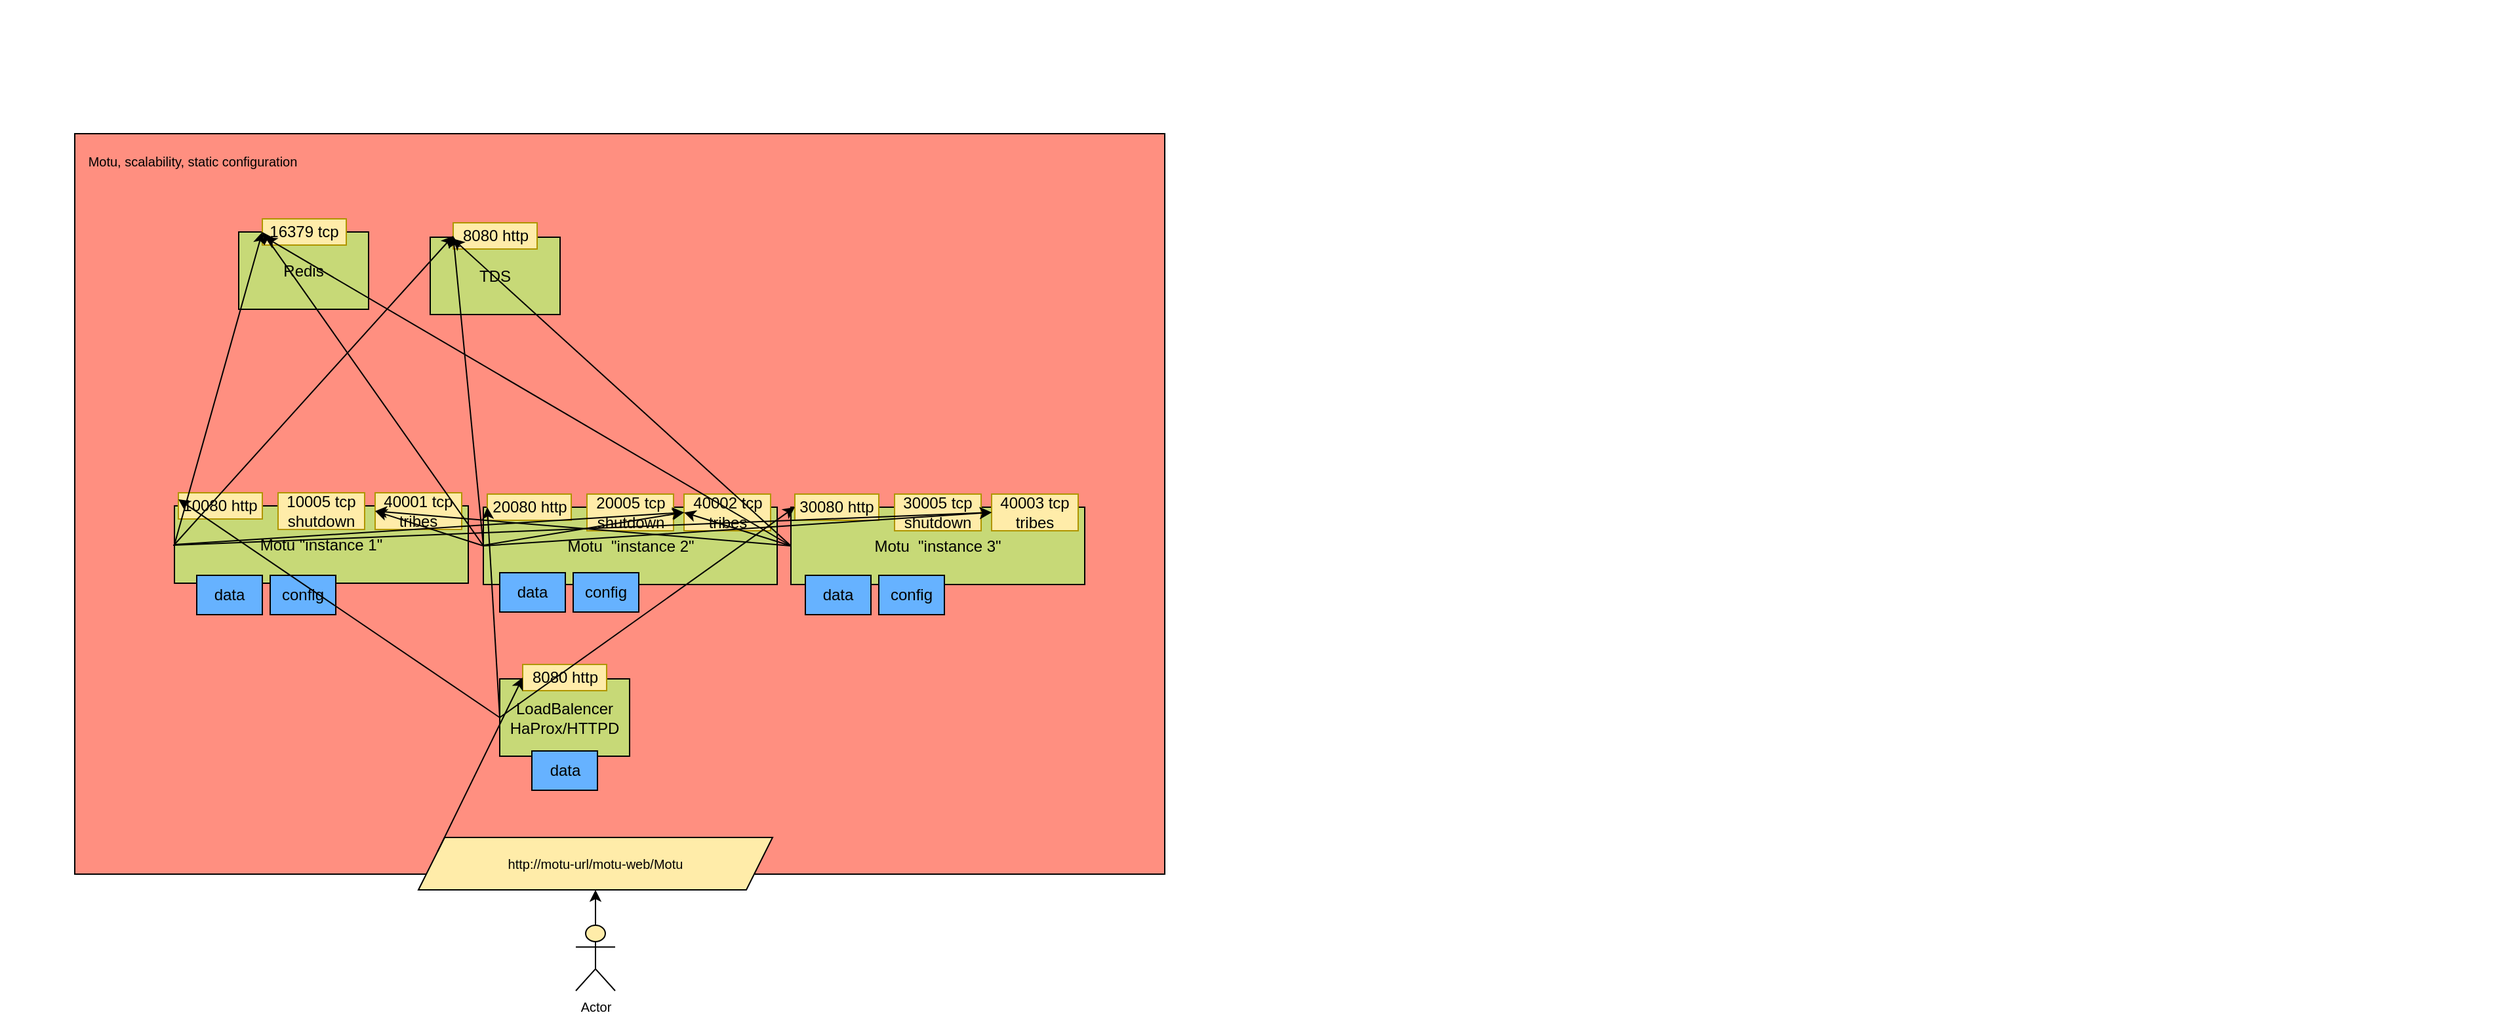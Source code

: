 <mxfile version="14.2.8" type="device"><diagram id="h1w43cJ6W_0IlYwbopTh" name="Page-1"><mxGraphModel dx="2354" dy="614" grid="0" gridSize="10" guides="1" tooltips="1" connect="1" arrows="1" fold="1" page="1" pageScale="1" pageWidth="1169" pageHeight="827" math="0" shadow="0"><root><mxCell id="0"/><mxCell id="1" parent="0"/><mxCell id="SrN_bmuV1HmOi0C1vv4o-92" value="" style="group" parent="1" vertex="1" connectable="0"><mxGeometry x="-29" y="110" width="1905" height="740" as="geometry"/></mxCell><mxCell id="-tFTaYpias6357UKzNlY-161" value="" style="rounded=0;whiteSpace=wrap;html=1;fillColor=#FF8F80;" vertex="1" parent="SrN_bmuV1HmOi0C1vv4o-92"><mxGeometry x="57" y="102" width="831" height="565" as="geometry"/></mxCell><mxCell id="ItCPhyKMnecWdkR7qWM3-53" value="" style="group" parent="SrN_bmuV1HmOi0C1vv4o-92" vertex="1" connectable="0"><mxGeometry x="470" y="120" width="976" height="592" as="geometry"/></mxCell><mxCell id="-tFTaYpias6357UKzNlY-10" value="Motu&amp;nbsp;&amp;nbsp;&quot;instance 2&quot;" style="rounded=0;whiteSpace=wrap;html=1;fillColor=#C7D977;" vertex="1" parent="ItCPhyKMnecWdkR7qWM3-53"><mxGeometry x="-101.5" y="267" width="224" height="59" as="geometry"/></mxCell><mxCell id="-tFTaYpias6357UKzNlY-11" value="20080 http" style="rounded=0;whiteSpace=wrap;html=1;strokeColor=#B09500;fillColor=#FFECA9;" vertex="1" parent="ItCPhyKMnecWdkR7qWM3-53"><mxGeometry x="-98.5" y="257" width="64" height="20" as="geometry"/></mxCell><mxCell id="-tFTaYpias6357UKzNlY-12" value="20005 tcp&lt;br&gt;shutdown" style="rounded=0;whiteSpace=wrap;html=1;strokeColor=#B09500;fillColor=#FFECA9;" vertex="1" parent="ItCPhyKMnecWdkR7qWM3-53"><mxGeometry x="-22.5" y="257" width="66" height="28" as="geometry"/></mxCell><mxCell id="-tFTaYpias6357UKzNlY-13" value="40002 tcp&lt;br&gt;tribes" style="rounded=0;whiteSpace=wrap;html=1;strokeColor=#B09500;fillColor=#FFECA9;" vertex="1" parent="ItCPhyKMnecWdkR7qWM3-53"><mxGeometry x="51.5" y="257" width="66" height="28" as="geometry"/></mxCell><mxCell id="-tFTaYpias6357UKzNlY-14" value="Motu&amp;nbsp;&amp;nbsp;&quot;instance 3&quot;" style="rounded=0;whiteSpace=wrap;html=1;fillColor=#C7D977;" vertex="1" parent="ItCPhyKMnecWdkR7qWM3-53"><mxGeometry x="133" y="267" width="224" height="59" as="geometry"/></mxCell><mxCell id="-tFTaYpias6357UKzNlY-15" value="30080 http" style="rounded=0;whiteSpace=wrap;html=1;strokeColor=#B09500;fillColor=#FFECA9;" vertex="1" parent="ItCPhyKMnecWdkR7qWM3-53"><mxGeometry x="136" y="257" width="64" height="20" as="geometry"/></mxCell><mxCell id="-tFTaYpias6357UKzNlY-16" value="30005 tcp&lt;br&gt;shutdown" style="rounded=0;whiteSpace=wrap;html=1;strokeColor=#B09500;fillColor=#FFECA9;" vertex="1" parent="ItCPhyKMnecWdkR7qWM3-53"><mxGeometry x="212" y="257" width="66" height="28" as="geometry"/></mxCell><mxCell id="-tFTaYpias6357UKzNlY-17" value="40003 tcp&lt;br&gt;tribes" style="rounded=0;whiteSpace=wrap;html=1;strokeColor=#B09500;fillColor=#FFECA9;" vertex="1" parent="ItCPhyKMnecWdkR7qWM3-53"><mxGeometry x="286" y="257" width="66" height="28" as="geometry"/></mxCell><mxCell id="-tFTaYpias6357UKzNlY-147" value="" style="endArrow=classic;html=1;exitX=0;exitY=0.5;exitDx=0;exitDy=0;entryX=0;entryY=0.5;entryDx=0;entryDy=0;" edge="1" parent="ItCPhyKMnecWdkR7qWM3-53" source="-tFTaYpias6357UKzNlY-14" target="-tFTaYpias6357UKzNlY-13"><mxGeometry width="50" height="50" relative="1" as="geometry"><mxPoint x="-91.5" y="306.5" as="sourcePoint"/><mxPoint x="-174" y="280" as="targetPoint"/></mxGeometry></mxCell><mxCell id="-tFTaYpias6357UKzNlY-151" value="" style="endArrow=classic;html=1;exitX=0;exitY=0.5;exitDx=0;exitDy=0;entryX=0;entryY=0.5;entryDx=0;entryDy=0;" edge="1" parent="ItCPhyKMnecWdkR7qWM3-53" source="-tFTaYpias6357UKzNlY-10" target="-tFTaYpias6357UKzNlY-17"><mxGeometry width="50" height="50" relative="1" as="geometry"><mxPoint x="-86" y="329" as="sourcePoint"/><mxPoint x="-36" y="279" as="targetPoint"/></mxGeometry></mxCell><mxCell id="-tFTaYpias6357UKzNlY-155" value="data" style="rounded=0;whiteSpace=wrap;html=1;fillColor=#66B2FF;" vertex="1" parent="ItCPhyKMnecWdkR7qWM3-53"><mxGeometry x="144" y="319" width="50" height="30" as="geometry"/></mxCell><mxCell id="-tFTaYpias6357UKzNlY-156" value="config" style="rounded=0;whiteSpace=wrap;html=1;fillColor=#66B2FF;" vertex="1" parent="ItCPhyKMnecWdkR7qWM3-53"><mxGeometry x="200" y="319" width="50" height="30" as="geometry"/></mxCell><UserObject label="http://motu-url/motu-web/Motu" link="eshape.private-k8s.qt.cls.fr/" id="SrN_bmuV1HmOi0C1vv4o-18"><mxCell style="shape=parallelogram;perimeter=parallelogramPerimeter;whiteSpace=wrap;html=1;fixedSize=1;strokeColor=#000000;fillColor=#FFECA9;fontSize=10;fontColor=#000000;" parent="SrN_bmuV1HmOi0C1vv4o-92" vertex="1"><mxGeometry x="319" y="639" width="270" height="40" as="geometry"/></mxCell></UserObject><mxCell id="SrN_bmuV1HmOi0C1vv4o-91" value="Motu, scalability, static configuration" style="text;html=1;strokeColor=none;fillColor=none;align=center;verticalAlign=middle;whiteSpace=wrap;rounded=0;fontSize=10;fontColor=#000000;" parent="SrN_bmuV1HmOi0C1vv4o-92" vertex="1"><mxGeometry x="62" y="112.5" width="170" height="20" as="geometry"/></mxCell><mxCell id="SrN_bmuV1HmOi0C1vv4o-40" value="" style="group" parent="SrN_bmuV1HmOi0C1vv4o-92" vertex="1" connectable="0"><mxGeometry x="109" y="356" width="280" height="130" as="geometry"/></mxCell><mxCell id="SrN_bmuV1HmOi0C1vv4o-43" value="Motu &quot;instance 1&quot;" style="rounded=0;whiteSpace=wrap;html=1;fillColor=#C7D977;" parent="SrN_bmuV1HmOi0C1vv4o-40" vertex="1"><mxGeometry x="24" y="30" width="224" height="59" as="geometry"/></mxCell><mxCell id="SrN_bmuV1HmOi0C1vv4o-79" value="10080 http" style="rounded=0;whiteSpace=wrap;html=1;strokeColor=#B09500;fillColor=#FFECA9;" parent="SrN_bmuV1HmOi0C1vv4o-40" vertex="1"><mxGeometry x="27" y="20" width="64" height="20" as="geometry"/></mxCell><mxCell id="-tFTaYpias6357UKzNlY-1" value="10005 tcp&lt;br&gt;shutdown" style="rounded=0;whiteSpace=wrap;html=1;strokeColor=#B09500;fillColor=#FFECA9;" vertex="1" parent="SrN_bmuV1HmOi0C1vv4o-40"><mxGeometry x="103" y="20" width="66" height="28" as="geometry"/></mxCell><mxCell id="-tFTaYpias6357UKzNlY-4" value="40001 tcp&lt;br&gt;tribes" style="rounded=0;whiteSpace=wrap;html=1;strokeColor=#B09500;fillColor=#FFECA9;" vertex="1" parent="SrN_bmuV1HmOi0C1vv4o-40"><mxGeometry x="177" y="20" width="66" height="28" as="geometry"/></mxCell><mxCell id="ItCPhyKMnecWdkR7qWM3-58" value="data" style="rounded=0;whiteSpace=wrap;html=1;fillColor=#66B2FF;" parent="SrN_bmuV1HmOi0C1vv4o-40" vertex="1"><mxGeometry x="41" y="83" width="50" height="30" as="geometry"/></mxCell><mxCell id="-tFTaYpias6357UKzNlY-74" value="config" style="rounded=0;whiteSpace=wrap;html=1;fillColor=#66B2FF;" vertex="1" parent="SrN_bmuV1HmOi0C1vv4o-40"><mxGeometry x="97" y="83" width="50" height="30" as="geometry"/></mxCell><mxCell id="-tFTaYpias6357UKzNlY-75" value="Redis" style="rounded=0;whiteSpace=wrap;html=1;fillColor=#C7D977;" vertex="1" parent="SrN_bmuV1HmOi0C1vv4o-92"><mxGeometry x="182" y="177" width="99" height="59" as="geometry"/></mxCell><mxCell id="-tFTaYpias6357UKzNlY-76" value="16379 tcp" style="rounded=0;whiteSpace=wrap;html=1;strokeColor=#B09500;fillColor=#FFECA9;" vertex="1" parent="SrN_bmuV1HmOi0C1vv4o-92"><mxGeometry x="200" y="167" width="64" height="20" as="geometry"/></mxCell><mxCell id="-tFTaYpias6357UKzNlY-78" value="TDS" style="rounded=0;whiteSpace=wrap;html=1;fillColor=#C7D977;" vertex="1" parent="SrN_bmuV1HmOi0C1vv4o-92"><mxGeometry x="328" y="181" width="99" height="59" as="geometry"/></mxCell><mxCell id="-tFTaYpias6357UKzNlY-79" value="8080 http" style="rounded=0;whiteSpace=wrap;html=1;strokeColor=#B09500;fillColor=#FFECA9;" vertex="1" parent="SrN_bmuV1HmOi0C1vv4o-92"><mxGeometry x="345.5" y="170" width="64" height="20" as="geometry"/></mxCell><mxCell id="-tFTaYpias6357UKzNlY-80" value="LoadBalencer&lt;br&gt;HaProx/HTTPD" style="rounded=0;whiteSpace=wrap;html=1;fillColor=#C7D977;" vertex="1" parent="SrN_bmuV1HmOi0C1vv4o-92"><mxGeometry x="381" y="518" width="99" height="59" as="geometry"/></mxCell><mxCell id="-tFTaYpias6357UKzNlY-81" value="8080 http" style="rounded=0;whiteSpace=wrap;html=1;strokeColor=#B09500;fillColor=#FFECA9;" vertex="1" parent="SrN_bmuV1HmOi0C1vv4o-92"><mxGeometry x="398.5" y="507" width="64" height="20" as="geometry"/></mxCell><mxCell id="-tFTaYpias6357UKzNlY-82" value="" style="endArrow=classic;html=1;entryX=0;entryY=0.25;entryDx=0;entryDy=0;exitX=0;exitY=0.5;exitDx=0;exitDy=0;" edge="1" parent="SrN_bmuV1HmOi0C1vv4o-92" source="-tFTaYpias6357UKzNlY-80" target="SrN_bmuV1HmOi0C1vv4o-79"><mxGeometry width="50" height="50" relative="1" as="geometry"><mxPoint x="599" y="522" as="sourcePoint"/><mxPoint x="649" y="472" as="targetPoint"/></mxGeometry></mxCell><mxCell id="-tFTaYpias6357UKzNlY-130" value="" style="endArrow=classic;html=1;exitX=0;exitY=0.5;exitDx=0;exitDy=0;entryX=0;entryY=0.5;entryDx=0;entryDy=0;" edge="1" parent="SrN_bmuV1HmOi0C1vv4o-92" source="-tFTaYpias6357UKzNlY-80" target="-tFTaYpias6357UKzNlY-11"><mxGeometry width="50" height="50" relative="1" as="geometry"><mxPoint x="584" y="348" as="sourcePoint"/><mxPoint x="634" y="298" as="targetPoint"/></mxGeometry></mxCell><mxCell id="-tFTaYpias6357UKzNlY-131" value="" style="endArrow=classic;html=1;entryX=0;entryY=0.5;entryDx=0;entryDy=0;exitX=0;exitY=0.5;exitDx=0;exitDy=0;" edge="1" parent="SrN_bmuV1HmOi0C1vv4o-92" source="-tFTaYpias6357UKzNlY-80" target="-tFTaYpias6357UKzNlY-15"><mxGeometry width="50" height="50" relative="1" as="geometry"><mxPoint x="381" y="542" as="sourcePoint"/><mxPoint x="634" y="298" as="targetPoint"/></mxGeometry></mxCell><mxCell id="-tFTaYpias6357UKzNlY-132" value="" style="endArrow=classic;html=1;exitX=0;exitY=0.5;exitDx=0;exitDy=0;entryX=0;entryY=0.5;entryDx=0;entryDy=0;" edge="1" parent="SrN_bmuV1HmOi0C1vv4o-92" source="SrN_bmuV1HmOi0C1vv4o-43" target="-tFTaYpias6357UKzNlY-76"><mxGeometry width="50" height="50" relative="1" as="geometry"><mxPoint x="391" y="528" as="sourcePoint"/><mxPoint x="397.5" y="407" as="targetPoint"/></mxGeometry></mxCell><mxCell id="-tFTaYpias6357UKzNlY-133" value="" style="endArrow=classic;html=1;exitX=0;exitY=0.5;exitDx=0;exitDy=0;entryX=0;entryY=0.5;entryDx=0;entryDy=0;" edge="1" parent="SrN_bmuV1HmOi0C1vv4o-92" source="SrN_bmuV1HmOi0C1vv4o-43" target="-tFTaYpias6357UKzNlY-79"><mxGeometry width="50" height="50" relative="1" as="geometry"><mxPoint x="131" y="413.5" as="sourcePoint"/><mxPoint x="198" y="175.0" as="targetPoint"/></mxGeometry></mxCell><mxCell id="-tFTaYpias6357UKzNlY-143" style="orthogonalLoop=1;jettySize=auto;html=1;entryX=0;entryY=0.5;entryDx=0;entryDy=0;exitX=0;exitY=0.5;exitDx=0;exitDy=0;rounded=0;" edge="1" parent="SrN_bmuV1HmOi0C1vv4o-92" source="-tFTaYpias6357UKzNlY-10" target="-tFTaYpias6357UKzNlY-76"><mxGeometry relative="1" as="geometry"/></mxCell><mxCell id="-tFTaYpias6357UKzNlY-144" value="" style="endArrow=classic;html=1;exitX=0;exitY=0.5;exitDx=0;exitDy=0;entryX=0;entryY=0.5;entryDx=0;entryDy=0;" edge="1" parent="SrN_bmuV1HmOi0C1vv4o-92" source="-tFTaYpias6357UKzNlY-10" target="-tFTaYpias6357UKzNlY-79"><mxGeometry width="50" height="50" relative="1" as="geometry"><mxPoint x="509" y="413" as="sourcePoint"/><mxPoint x="559" y="363" as="targetPoint"/></mxGeometry></mxCell><mxCell id="-tFTaYpias6357UKzNlY-146" value="" style="endArrow=classic;html=1;exitX=0;exitY=0.5;exitDx=0;exitDy=0;entryX=0;entryY=0.5;entryDx=0;entryDy=0;" edge="1" parent="SrN_bmuV1HmOi0C1vv4o-92" source="-tFTaYpias6357UKzNlY-10" target="-tFTaYpias6357UKzNlY-4"><mxGeometry width="50" height="50" relative="1" as="geometry"><mxPoint x="265" y="446" as="sourcePoint"/><mxPoint x="315" y="396" as="targetPoint"/></mxGeometry></mxCell><mxCell id="-tFTaYpias6357UKzNlY-149" value="" style="endArrow=classic;html=1;exitX=0;exitY=0.5;exitDx=0;exitDy=0;entryX=0;entryY=0.5;entryDx=0;entryDy=0;" edge="1" parent="SrN_bmuV1HmOi0C1vv4o-92" source="SrN_bmuV1HmOi0C1vv4o-43" target="-tFTaYpias6357UKzNlY-13"><mxGeometry width="50" height="50" relative="1" as="geometry"><mxPoint x="378.5" y="426.5" as="sourcePoint"/><mxPoint x="296" y="400" as="targetPoint"/></mxGeometry></mxCell><mxCell id="-tFTaYpias6357UKzNlY-152" value="" style="endArrow=classic;html=1;exitX=0;exitY=0.5;exitDx=0;exitDy=0;entryX=0;entryY=0.5;entryDx=0;entryDy=0;" edge="1" parent="SrN_bmuV1HmOi0C1vv4o-92" source="-tFTaYpias6357UKzNlY-14" target="-tFTaYpias6357UKzNlY-4"><mxGeometry width="50" height="50" relative="1" as="geometry"><mxPoint x="488" y="449" as="sourcePoint"/><mxPoint x="538" y="399" as="targetPoint"/></mxGeometry></mxCell><mxCell id="-tFTaYpias6357UKzNlY-153" value="data" style="rounded=0;whiteSpace=wrap;html=1;fillColor=#66B2FF;" vertex="1" parent="SrN_bmuV1HmOi0C1vv4o-92"><mxGeometry x="381" y="437" width="50" height="30" as="geometry"/></mxCell><mxCell id="-tFTaYpias6357UKzNlY-154" value="config" style="rounded=0;whiteSpace=wrap;html=1;fillColor=#66B2FF;" vertex="1" parent="SrN_bmuV1HmOi0C1vv4o-92"><mxGeometry x="437" y="437" width="50" height="30" as="geometry"/></mxCell><mxCell id="-tFTaYpias6357UKzNlY-157" value="data" style="rounded=0;whiteSpace=wrap;html=1;fillColor=#66B2FF;" vertex="1" parent="SrN_bmuV1HmOi0C1vv4o-92"><mxGeometry x="405.5" y="573" width="50" height="30" as="geometry"/></mxCell><mxCell id="-tFTaYpias6357UKzNlY-160" style="edgeStyle=none;rounded=0;orthogonalLoop=1;jettySize=auto;html=1;exitX=0;exitY=0.25;exitDx=0;exitDy=0;entryX=0;entryY=0.5;entryDx=0;entryDy=0;" edge="1" parent="SrN_bmuV1HmOi0C1vv4o-92" source="SrN_bmuV1HmOi0C1vv4o-18" target="-tFTaYpias6357UKzNlY-81"><mxGeometry relative="1" as="geometry"/></mxCell><mxCell id="-tFTaYpias6357UKzNlY-162" style="edgeStyle=none;rounded=0;orthogonalLoop=1;jettySize=auto;html=1;exitX=1;exitY=0.5;exitDx=0;exitDy=0;" edge="1" parent="SrN_bmuV1HmOi0C1vv4o-92" source="-tFTaYpias6357UKzNlY-161" target="-tFTaYpias6357UKzNlY-161"><mxGeometry relative="1" as="geometry"/></mxCell><mxCell id="-tFTaYpias6357UKzNlY-142" value="" style="endArrow=classic;html=1;rounded=0;exitX=0;exitY=0.5;exitDx=0;exitDy=0;" edge="1" parent="1" source="-tFTaYpias6357UKzNlY-14"><mxGeometry width="50" height="50" relative="1" as="geometry"><mxPoint x="561" y="550" as="sourcePoint"/><mxPoint x="316" y="292" as="targetPoint"/></mxGeometry></mxCell><mxCell id="-tFTaYpias6357UKzNlY-145" value="" style="endArrow=classic;html=1;exitX=0;exitY=0.5;exitDx=0;exitDy=0;" edge="1" parent="1" source="-tFTaYpias6357UKzNlY-14"><mxGeometry width="50" height="50" relative="1" as="geometry"><mxPoint x="480" y="523" as="sourcePoint"/><mxPoint x="173" y="291" as="targetPoint"/></mxGeometry></mxCell><mxCell id="-tFTaYpias6357UKzNlY-148" value="" style="endArrow=classic;html=1;entryX=0;entryY=0.5;entryDx=0;entryDy=0;" edge="1" parent="1" target="-tFTaYpias6357UKzNlY-13"><mxGeometry width="50" height="50" relative="1" as="geometry"><mxPoint x="340" y="526" as="sourcePoint"/><mxPoint x="502.5" y="511" as="targetPoint"/></mxGeometry></mxCell><mxCell id="-tFTaYpias6357UKzNlY-150" value="" style="endArrow=classic;html=1;entryX=0;entryY=0.5;entryDx=0;entryDy=0;" edge="1" parent="1" target="-tFTaYpias6357UKzNlY-17"><mxGeometry width="50" height="50" relative="1" as="geometry"><mxPoint x="103" y="526" as="sourcePoint"/><mxPoint x="502.5" y="511" as="targetPoint"/></mxGeometry></mxCell><mxCell id="SrN_bmuV1HmOi0C1vv4o-19" value="Actor" style="shape=umlActor;verticalLabelPosition=bottom;verticalAlign=top;html=1;outlineConnect=0;strokeColor=#000000;fillColor=#FFECA9;fontSize=10;fontColor=#000000;" parent="1" vertex="1"><mxGeometry x="410" y="816" width="30" height="50" as="geometry"/></mxCell><mxCell id="SrN_bmuV1HmOi0C1vv4o-20" value="" style="rounded=0;orthogonalLoop=1;jettySize=auto;html=1;fontSize=10;fontColor=#000000;" parent="1" source="SrN_bmuV1HmOi0C1vv4o-19" edge="1" target="SrN_bmuV1HmOi0C1vv4o-18"><mxGeometry relative="1" as="geometry"><mxPoint x="423" y="798" as="targetPoint"/></mxGeometry></mxCell></root></mxGraphModel></diagram></mxfile>